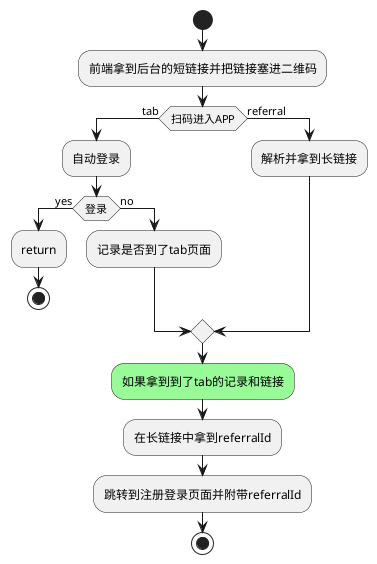 @startuml

start
:前端拿到后台的短链接并把链接塞进二维码;
if (扫码进入APP) then (tab)
  :自动登录;
  if(登录) then (yes)
  :return;
  stop
  else (no) 
  :记录是否到了tab页面;
  endif
else (referral)
  :解析并拿到长链接;
endif
  #palegreen:如果拿到到了tab的记录和链接;
:在长链接中拿到referralId;
:跳转到注册登录页面并附带referralId;
stop

@enduml
